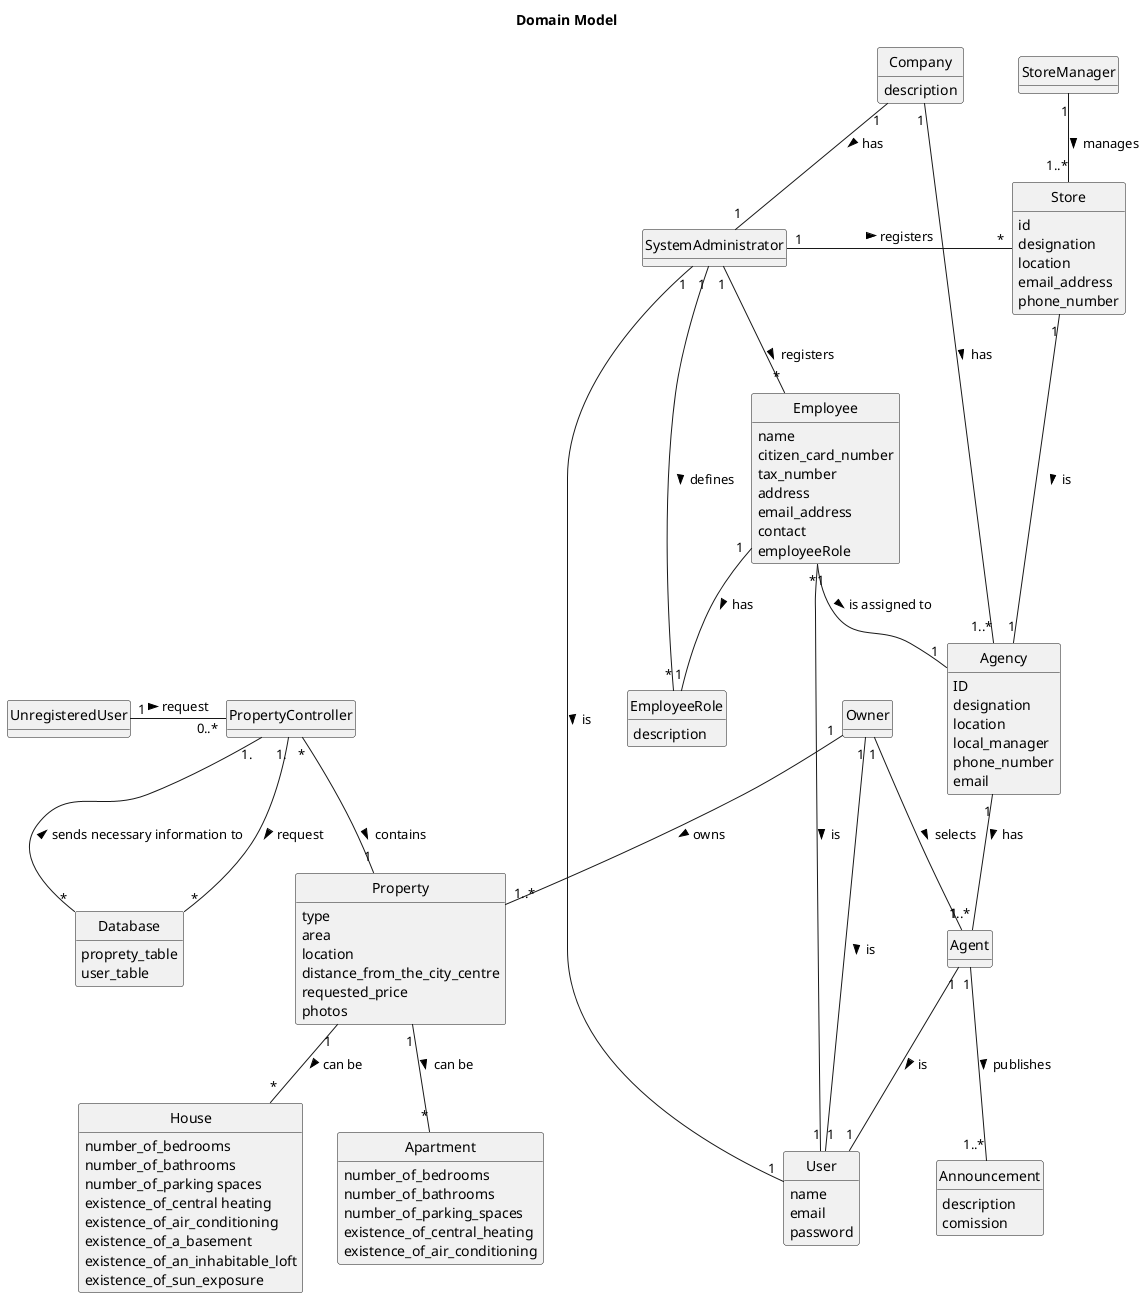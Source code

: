 @startuml
skinparam monochrome true
skinparam packageStyle rectangle
skinparam shadowing false
'skinparam linetype ortho
'left to right direction
skinparam classAttributeIconSize 0
hide circle
hide methods

title Domain Model


class Employee{
name
citizen_card_number
tax_number
address
email_address
contact
employeeRole
}

class SystemAdministrator{
}

class EmployeeRole{
description
}

class Company{
description
}

class Agency{
ID
designation
location
local_manager
phone_number
email
}

class User{
name
email
password
}

class Store {
    id
    designation
    location
    email_address
    phone_number
}

class Property {
    type
    area
    location
    distance_from_the_city_centre
    requested_price
    photos
    }

class Announcement {
        description
        comission
      }

class Apartment{
    number_of_bedrooms
    number_of_bathrooms
    number_of_parking_spaces
    existence_of_central_heating
    existence_of_air_conditioning
}

class House{
    number_of_bedrooms
    number_of_bathrooms
    number_of_parking spaces
    existence_of_central heating
    existence_of_air_conditioning
    existence_of_a_basement
    existence_of_an_inhabitable_loft
    existence_of_sun_exposure
}

class Database {
    proprety_table
    user_table
}

UnregisteredUser "1" - "0..*" PropertyController : request >
PropertyController "1." -- "*" Database : request >
PropertyController "1." -- "*" Database : sends necessary information to <
PropertyController "*" -- "1"  Property : contains >
Agent "1" -- "1..*" Announcement : publishes >
Agency "1" -- "1..*" Agent : has >
SystemAdministrator "1" -- "*" Employee : registers >
Employee "*" -- "1" Agency : is assigned to >
Employee "1" -- "1" EmployeeRole :  has >
SystemAdministrator "1" -- "*" EmployeeRole : defines >
Owner "1" -- "1..*" Property : owns >
Property "1" -- "*" House :  can be >
Property "1" -- "*" Apartment :  can be >
Owner "1" -- "1" Agent : selects >
SystemAdministrator "1" - "*" Store : registers >
StoreManager "1" -- "1..*" Store : manages >
Store "1" -- "1" Agency : is >
Company "1" -- "1..*" Agency : has >
Company "1" -- "1" SystemAdministrator : has >
SystemAdministrator "1" -- "1" User : is >
Employee "1" -- "1" User : is >
Agent "1" -- "1" User : is >
Owner "1" -- "1" User : is >

@enduml